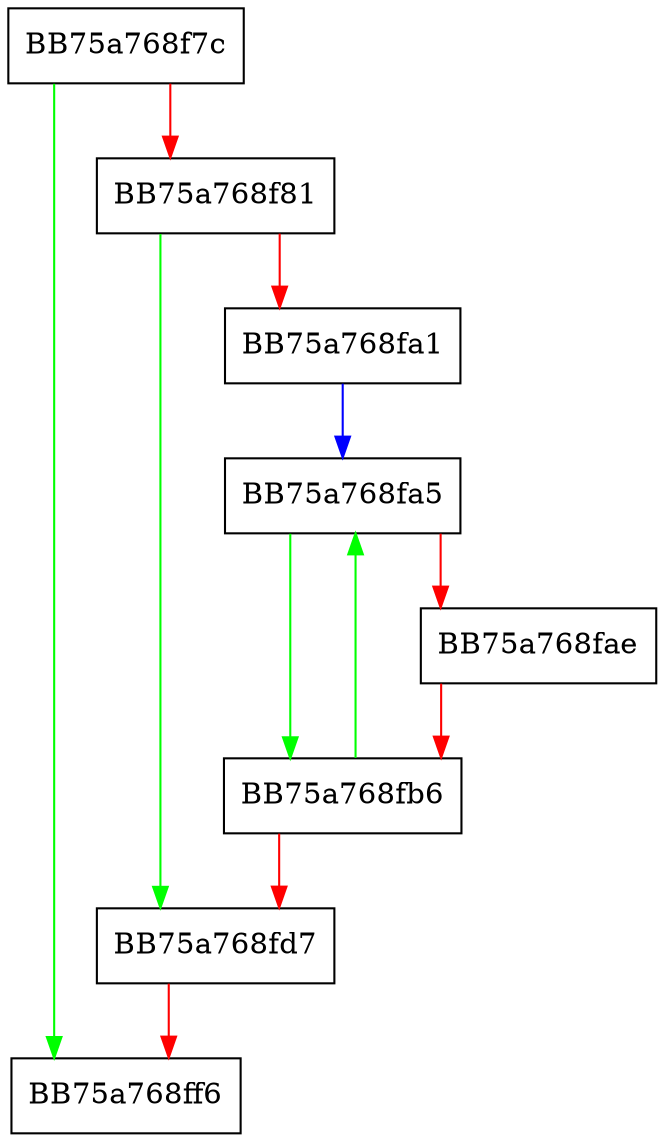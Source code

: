 digraph sqlite3WithDelete {
  node [shape="box"];
  graph [splines=ortho];
  BB75a768f7c -> BB75a768ff6 [color="green"];
  BB75a768f7c -> BB75a768f81 [color="red"];
  BB75a768f81 -> BB75a768fd7 [color="green"];
  BB75a768f81 -> BB75a768fa1 [color="red"];
  BB75a768fa1 -> BB75a768fa5 [color="blue"];
  BB75a768fa5 -> BB75a768fb6 [color="green"];
  BB75a768fa5 -> BB75a768fae [color="red"];
  BB75a768fae -> BB75a768fb6 [color="red"];
  BB75a768fb6 -> BB75a768fa5 [color="green"];
  BB75a768fb6 -> BB75a768fd7 [color="red"];
  BB75a768fd7 -> BB75a768ff6 [color="red"];
}